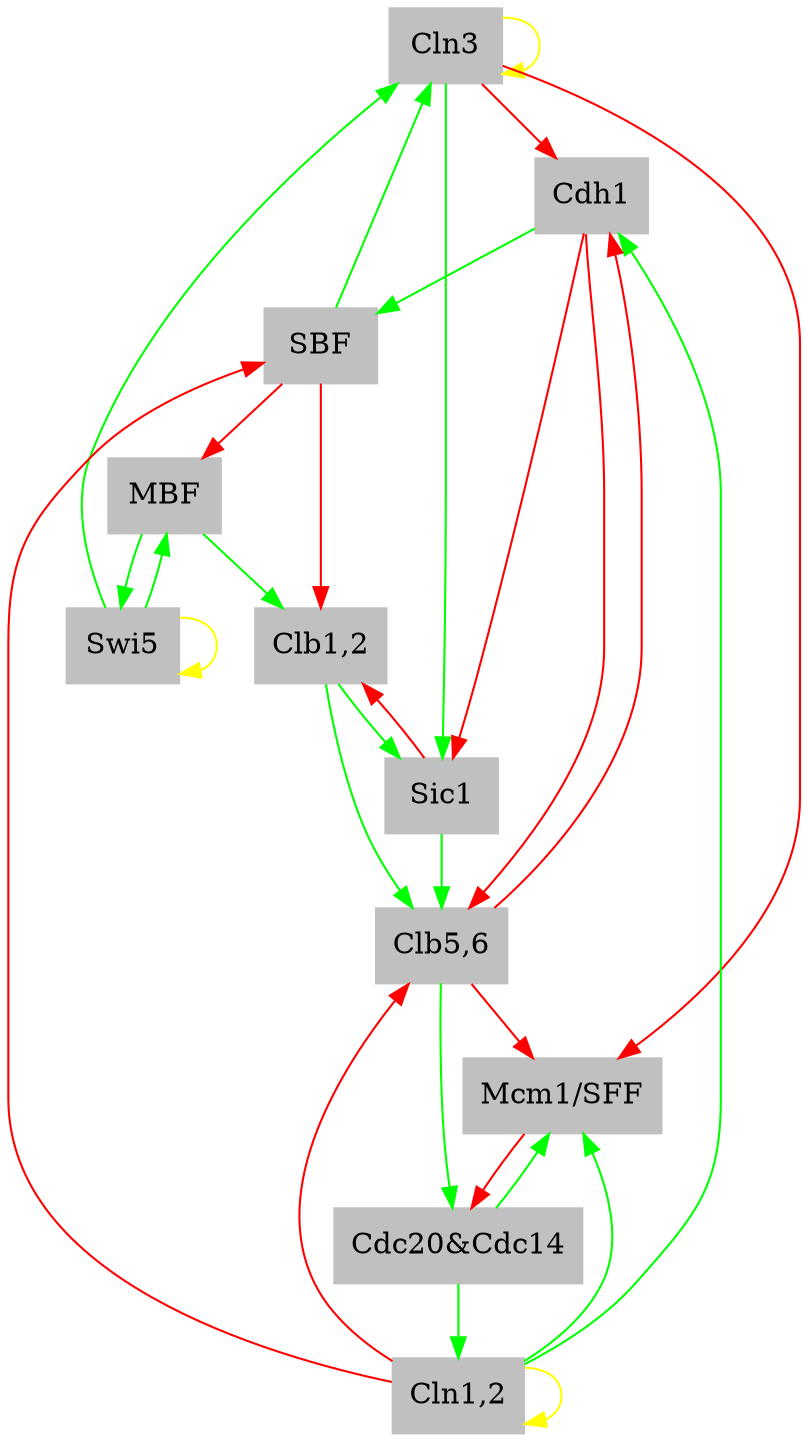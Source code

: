 digraph 00000000000  {
"Cln3" [shape=box, color=gray, style=filled];
	edge [color=yellow]; 
	"Cln3" -> "Cln3";
	edge [color=green]; 
	"SBF" -> "Cln3";
	"Swi5" -> "Cln3";
"MBF" [shape=box, color=gray, style=filled];
	edge [color=green]; 
	"Swi5" -> "MBF";
	edge [color=red]; 
	"SBF" -> "MBF";
"SBF" [shape=box, color=gray, style=filled];
	edge [color=green]; 
	"Cdh1" -> "SBF";
	edge [color=red]; 
	"Cln1,2" -> "SBF";
"Cln1,2" [shape=box, color=gray, style=filled];
	edge [color=yellow]; 
	"Cln1,2" -> "Cln1,2";
	edge [color=green]; 
	"Cdc20&Cdc14" -> "Cln1,2";
"Cdh1" [shape=box, color=gray, style=filled];
	edge [color=green]; 
	"Cln1,2" -> "Cdh1";
	edge [color=red]; 
	"Clb5,6" -> "Cdh1";
	"Cln3" -> "Cdh1";
"Swi5" [shape=box, color=gray, style=filled];
	edge [color=yellow]; 
	"Swi5" -> "Swi5";
	edge [color=green]; 
	"MBF" -> "Swi5";
"Cdc20&Cdc14" [shape=box, color=gray, style=filled];
	edge [color=green]; 
	"Clb5,6" -> "Cdc20&Cdc14";
	edge [color=red]; 
	"Mcm1/SFF" -> "Cdc20&Cdc14";
"Clb5,6" [shape=box, color=gray, style=filled];
	edge [color=green]; 
	"Clb1,2" -> "Clb5,6";
	"Sic1" -> "Clb5,6";
	edge [color=red]; 
	"Cdh1" -> "Clb5,6";
	"Cln1,2" -> "Clb5,6";
"Sic1" [shape=box, color=gray, style=filled];
	edge [color=green]; 
	"Clb1,2" -> "Sic1";
	"Cln3" -> "Sic1";
	edge [color=red]; 
	"Cdh1" -> "Sic1";
"Clb1,2" [shape=box, color=gray, style=filled];
	edge [color=green]; 
	"MBF" -> "Clb1,2";
	edge [color=red]; 
	"SBF" -> "Clb1,2";
	"Sic1" -> "Clb1,2";
"Mcm1/SFF" [shape=box, color=gray, style=filled];
	edge [color=green]; 
	"Cdc20&Cdc14" -> "Mcm1/SFF";
	"Cln1,2" -> "Mcm1/SFF";
	edge [color=red]; 
	"Clb5,6" -> "Mcm1/SFF";
	"Cln3" -> "Mcm1/SFF";

}